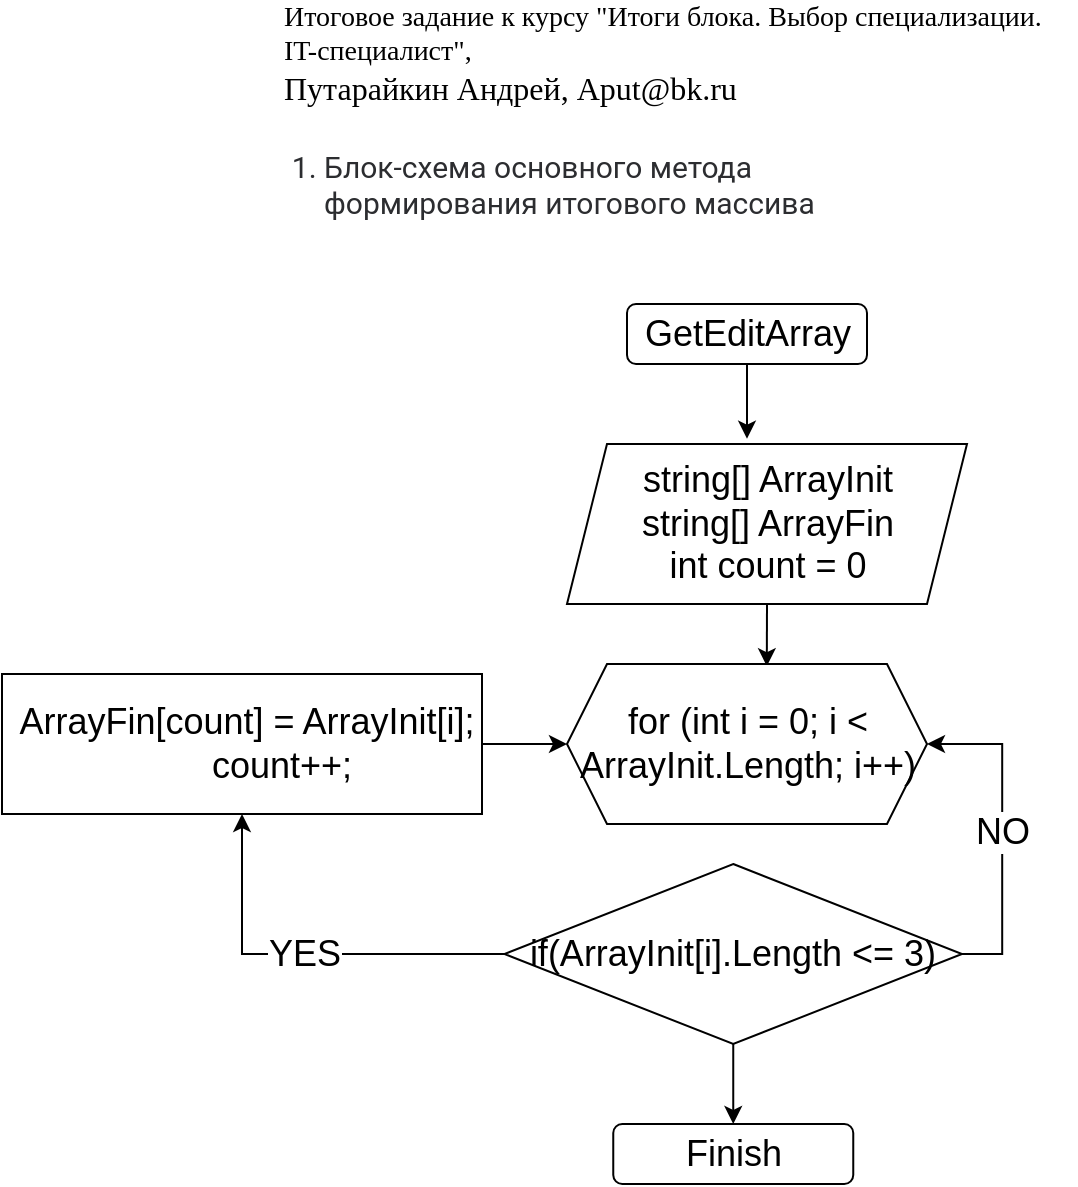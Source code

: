 <mxfile version="20.1.1" type="device"><diagram id="mxo3LHERqvq-_fnw-41o" name="Page-1"><mxGraphModel dx="863" dy="502" grid="1" gridSize="10" guides="1" tooltips="1" connect="1" arrows="1" fold="1" page="1" pageScale="1" pageWidth="827" pageHeight="1169" math="0" shadow="0"><root><mxCell id="0"/><mxCell id="1" parent="0"/><mxCell id="1RdnGErAHmbdEdzaOKz_-18" style="edgeStyle=orthogonalEdgeStyle;rounded=0;orthogonalLoop=1;jettySize=auto;html=1;exitX=0.5;exitY=1;exitDx=0;exitDy=0;entryX=0.45;entryY=-0.033;entryDx=0;entryDy=0;entryPerimeter=0;fontSize=18;" parent="1" source="1RdnGErAHmbdEdzaOKz_-1" target="1RdnGErAHmbdEdzaOKz_-2" edge="1"><mxGeometry relative="1" as="geometry"><Array as="points"><mxPoint x="483" y="250"/><mxPoint x="483" y="250"/></Array></mxGeometry></mxCell><mxCell id="1RdnGErAHmbdEdzaOKz_-1" value="GetEditArray" style="rounded=1;whiteSpace=wrap;html=1;fontSize=18;" parent="1" vertex="1"><mxGeometry x="422.5" y="200" width="120" height="30" as="geometry"/></mxCell><mxCell id="ZEa-ZP-uelFXeeIEhkNQ-8" style="edgeStyle=orthogonalEdgeStyle;rounded=0;orthogonalLoop=1;jettySize=auto;html=1;exitX=0.5;exitY=1;exitDx=0;exitDy=0;entryX=0.555;entryY=0.014;entryDx=0;entryDy=0;entryPerimeter=0;fontSize=18;" edge="1" parent="1" source="1RdnGErAHmbdEdzaOKz_-2" target="ZEa-ZP-uelFXeeIEhkNQ-1"><mxGeometry relative="1" as="geometry"/></mxCell><mxCell id="1RdnGErAHmbdEdzaOKz_-2" value="string[] ArrayInit&lt;br&gt;string[] ArrayFin&lt;br&gt;int count = 0" style="shape=parallelogram;perimeter=parallelogramPerimeter;whiteSpace=wrap;html=1;fixedSize=1;fontSize=18;" parent="1" vertex="1"><mxGeometry x="392.5" y="270" width="200" height="80" as="geometry"/></mxCell><mxCell id="1RdnGErAHmbdEdzaOKz_-24" style="edgeStyle=orthogonalEdgeStyle;rounded=0;orthogonalLoop=1;jettySize=auto;html=1;exitX=0.5;exitY=1;exitDx=0;exitDy=0;fontSize=18;" parent="1" edge="1"><mxGeometry relative="1" as="geometry"><mxPoint x="556.5" y="596" as="sourcePoint"/><mxPoint x="556.5" y="596" as="targetPoint"/></mxGeometry></mxCell><mxCell id="powU_9qiBHGKvI1H5yCS-1" value="&lt;ol style=&quot;box-sizing: border-box; margin-top: 0px; margin-bottom: 10px; color: rgb(44, 45, 48); font-family: Roboto, &amp;quot;San Francisco&amp;quot;, &amp;quot;Helvetica Neue&amp;quot;, Helvetica, Arial; font-size: 15px; text-align: start; background-color: rgb(255, 255, 255);&quot;&gt;&lt;li style=&quot;box-sizing: border-box;&quot;&gt;Блок-схема основного метода формирования итогового массива&lt;/li&gt;&lt;/ol&gt;" style="text;html=1;strokeColor=none;fillColor=none;align=center;verticalAlign=middle;whiteSpace=wrap;rounded=0;" parent="1" vertex="1"><mxGeometry x="230" y="140" width="290" height="10" as="geometry"/></mxCell><mxCell id="ZEa-ZP-uelFXeeIEhkNQ-5" value="NO" style="edgeStyle=orthogonalEdgeStyle;rounded=0;orthogonalLoop=1;jettySize=auto;html=1;exitX=1;exitY=0.5;exitDx=0;exitDy=0;entryX=1;entryY=0.5;entryDx=0;entryDy=0;fontSize=18;" edge="1" parent="1" source="powU_9qiBHGKvI1H5yCS-13" target="ZEa-ZP-uelFXeeIEhkNQ-1"><mxGeometry relative="1" as="geometry"/></mxCell><mxCell id="ZEa-ZP-uelFXeeIEhkNQ-6" value="YES" style="edgeStyle=orthogonalEdgeStyle;rounded=0;orthogonalLoop=1;jettySize=auto;html=1;exitX=0;exitY=0.5;exitDx=0;exitDy=0;entryX=0.5;entryY=1;entryDx=0;entryDy=0;fontSize=18;" edge="1" parent="1" source="powU_9qiBHGKvI1H5yCS-13" target="ZEa-ZP-uelFXeeIEhkNQ-3"><mxGeometry relative="1" as="geometry"/></mxCell><mxCell id="ZEa-ZP-uelFXeeIEhkNQ-10" style="edgeStyle=orthogonalEdgeStyle;rounded=0;orthogonalLoop=1;jettySize=auto;html=1;exitX=0.5;exitY=1;exitDx=0;exitDy=0;fontSize=18;" edge="1" parent="1" source="powU_9qiBHGKvI1H5yCS-13" target="HoceJYiWi_dhdHnqx4Sm-13"><mxGeometry relative="1" as="geometry"/></mxCell><mxCell id="powU_9qiBHGKvI1H5yCS-13" value="if(ArrayInit[i].Length &amp;lt;= 3)" style="rhombus;whiteSpace=wrap;html=1;fontSize=18;" parent="1" vertex="1"><mxGeometry x="361.25" y="480" width="228.75" height="90" as="geometry"/></mxCell><mxCell id="HoceJYiWi_dhdHnqx4Sm-13" value="Finish" style="rounded=1;whiteSpace=wrap;html=1;fontSize=18;" parent="1" vertex="1"><mxGeometry x="415.63" y="610" width="120" height="30" as="geometry"/></mxCell><mxCell id="gOPR0O6oj2CatFW3UZDg-154" value="&lt;div style=&quot;text-align: left;&quot;&gt;&lt;font style=&quot;font-size: 14px;&quot;&gt;Итоговое задание к курсу &quot;Итоги блока. Выбор специализации. IT-специалист&quot;,&amp;nbsp;&lt;/font&gt;&lt;/div&gt;&lt;div style=&quot;text-align: left;&quot;&gt;&lt;font size=&quot;3&quot;&gt;Путарайкин Андрей, Aput@bk.ru&lt;/font&gt;&lt;/div&gt;" style="text;html=1;strokeColor=none;fillColor=none;align=center;verticalAlign=middle;whiteSpace=wrap;rounded=0;fontFamily=Verdana;" parent="1" vertex="1"><mxGeometry x="250" y="70" width="397" height="10" as="geometry"/></mxCell><mxCell id="ZEa-ZP-uelFXeeIEhkNQ-1" value="&lt;font style=&quot;font-size: 18px;&quot;&gt;for (int i = 0; i &amp;lt; ArrayInit.Length; i++)&lt;/font&gt;" style="shape=hexagon;perimeter=hexagonPerimeter2;whiteSpace=wrap;html=1;fixedSize=1;" vertex="1" parent="1"><mxGeometry x="392.5" y="380" width="180" height="80" as="geometry"/></mxCell><mxCell id="ZEa-ZP-uelFXeeIEhkNQ-7" style="edgeStyle=orthogonalEdgeStyle;rounded=0;orthogonalLoop=1;jettySize=auto;html=1;exitX=1;exitY=0.5;exitDx=0;exitDy=0;entryX=0;entryY=0.5;entryDx=0;entryDy=0;fontSize=18;" edge="1" parent="1" source="ZEa-ZP-uelFXeeIEhkNQ-3" target="ZEa-ZP-uelFXeeIEhkNQ-1"><mxGeometry relative="1" as="geometry"/></mxCell><mxCell id="ZEa-ZP-uelFXeeIEhkNQ-3" value="&lt;div style=&quot;font-size: 18px;&quot;&gt;&lt;font style=&quot;font-size: 18px;&quot;&gt;&amp;nbsp;ArrayFin[count] = ArrayInit[i];&lt;/font&gt;&lt;/div&gt;&lt;div style=&quot;font-size: 18px;&quot;&gt;&lt;font style=&quot;font-size: 18px;&quot;&gt;&amp;nbsp; &amp;nbsp; &amp;nbsp; &amp;nbsp; count++;&lt;/font&gt;&lt;/div&gt;" style="rounded=0;whiteSpace=wrap;html=1;" vertex="1" parent="1"><mxGeometry x="110" y="385" width="240" height="70" as="geometry"/></mxCell></root></mxGraphModel></diagram></mxfile>